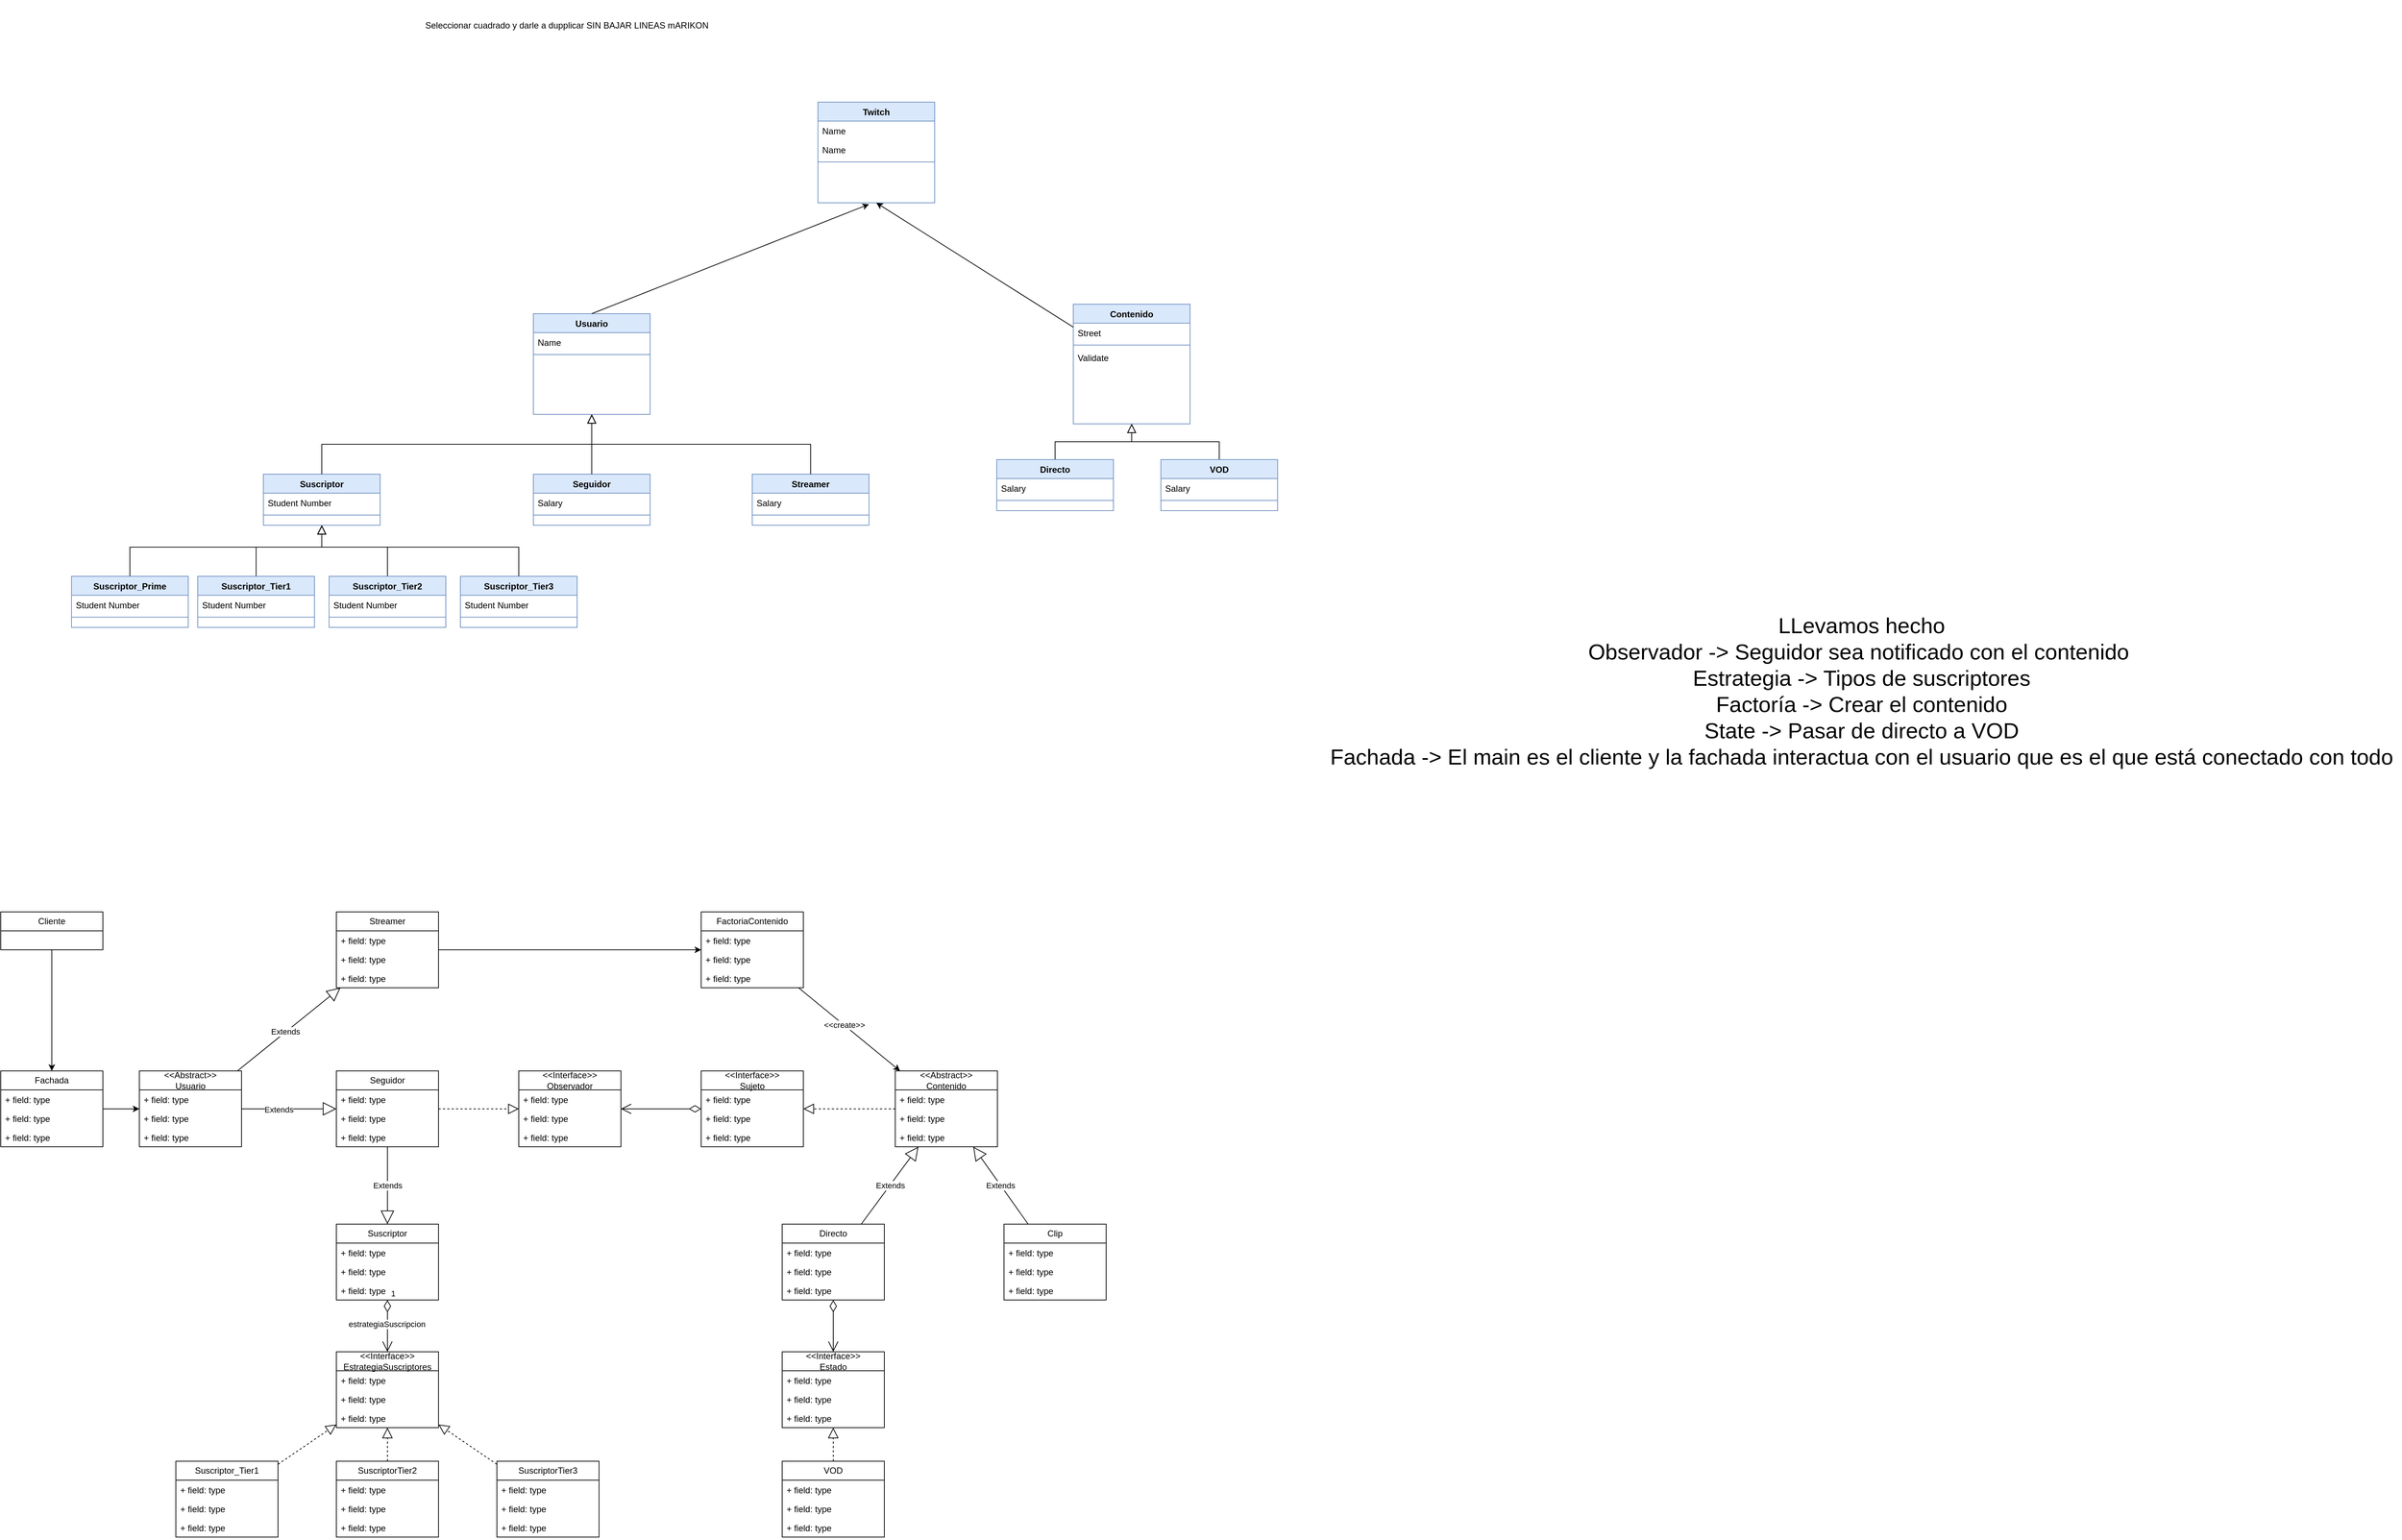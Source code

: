 <mxfile version="24.1.0" type="google">
  <diagram id="C5RBs43oDa-KdzZeNtuy" name="Version 1 Diagrama clases">
    <mxGraphModel grid="1" page="1" gridSize="10" guides="1" tooltips="1" connect="1" arrows="1" fold="1" pageScale="1" pageWidth="827" pageHeight="1169" math="0" shadow="0">
      <root>
        <mxCell id="WIyWlLk6GJQsqaUBKTNV-0" />
        <mxCell id="WIyWlLk6GJQsqaUBKTNV-1" parent="WIyWlLk6GJQsqaUBKTNV-0" />
        <mxCell id="zkfFHV4jXpPFQw0GAbJ--0" value="Usuario" style="swimlane;fontStyle=1;align=center;verticalAlign=top;childLayout=stackLayout;horizontal=1;startSize=26;horizontalStack=0;resizeParent=1;resizeLast=0;collapsible=1;marginBottom=0;rounded=0;shadow=0;strokeWidth=1;fillColor=#dae8fc;strokeColor=#6c8ebf;" vertex="1" parent="WIyWlLk6GJQsqaUBKTNV-1">
          <mxGeometry x="220" y="120" width="160" height="138" as="geometry">
            <mxRectangle x="230" y="140" width="160" height="26" as="alternateBounds" />
          </mxGeometry>
        </mxCell>
        <mxCell id="zkfFHV4jXpPFQw0GAbJ--1" value="Name" style="text;align=left;verticalAlign=top;spacingLeft=4;spacingRight=4;overflow=hidden;rotatable=0;points=[[0,0.5],[1,0.5]];portConstraint=eastwest;" vertex="1" parent="zkfFHV4jXpPFQw0GAbJ--0">
          <mxGeometry y="26" width="160" height="26" as="geometry" />
        </mxCell>
        <mxCell id="zkfFHV4jXpPFQw0GAbJ--4" value="" style="line;html=1;strokeWidth=1;align=left;verticalAlign=middle;spacingTop=-1;spacingLeft=3;spacingRight=3;rotatable=0;labelPosition=right;points=[];portConstraint=eastwest;fillColor=#dae8fc;strokeColor=#6c8ebf;" vertex="1" parent="zkfFHV4jXpPFQw0GAbJ--0">
          <mxGeometry y="52" width="160" height="8" as="geometry" />
        </mxCell>
        <mxCell id="zkfFHV4jXpPFQw0GAbJ--6" value="Suscriptor" style="swimlane;fontStyle=1;align=center;verticalAlign=top;childLayout=stackLayout;horizontal=1;startSize=26;horizontalStack=0;resizeParent=1;resizeLast=0;collapsible=1;marginBottom=0;rounded=0;shadow=0;strokeWidth=1;fillColor=#dae8fc;strokeColor=#6c8ebf;" vertex="1" parent="WIyWlLk6GJQsqaUBKTNV-1">
          <mxGeometry x="-150" y="340" width="160" height="70" as="geometry">
            <mxRectangle x="130" y="380" width="160" height="26" as="alternateBounds" />
          </mxGeometry>
        </mxCell>
        <mxCell id="zkfFHV4jXpPFQw0GAbJ--7" value="Student Number" style="text;align=left;verticalAlign=top;spacingLeft=4;spacingRight=4;overflow=hidden;rotatable=0;points=[[0,0.5],[1,0.5]];portConstraint=eastwest;" vertex="1" parent="zkfFHV4jXpPFQw0GAbJ--6">
          <mxGeometry y="26" width="160" height="26" as="geometry" />
        </mxCell>
        <mxCell id="zkfFHV4jXpPFQw0GAbJ--9" value="" style="line;html=1;strokeWidth=1;align=left;verticalAlign=middle;spacingTop=-1;spacingLeft=3;spacingRight=3;rotatable=0;labelPosition=right;points=[];portConstraint=eastwest;fillColor=#dae8fc;strokeColor=#6c8ebf;" vertex="1" parent="zkfFHV4jXpPFQw0GAbJ--6">
          <mxGeometry y="52" width="160" height="8" as="geometry" />
        </mxCell>
        <mxCell id="zkfFHV4jXpPFQw0GAbJ--12" value="" style="endArrow=block;endSize=10;endFill=0;shadow=0;strokeWidth=1;rounded=0;curved=0;edgeStyle=elbowEdgeStyle;elbow=vertical;" edge="1" parent="WIyWlLk6GJQsqaUBKTNV-1" source="zkfFHV4jXpPFQw0GAbJ--6" target="zkfFHV4jXpPFQw0GAbJ--0">
          <mxGeometry width="160" relative="1" as="geometry">
            <mxPoint x="200" y="203" as="sourcePoint" />
            <mxPoint x="200" y="203" as="targetPoint" />
          </mxGeometry>
        </mxCell>
        <mxCell id="zkfFHV4jXpPFQw0GAbJ--13" value="Streamer" style="swimlane;fontStyle=1;align=center;verticalAlign=top;childLayout=stackLayout;horizontal=1;startSize=26;horizontalStack=0;resizeParent=1;resizeLast=0;collapsible=1;marginBottom=0;rounded=0;shadow=0;strokeWidth=1;fillColor=#dae8fc;strokeColor=#6c8ebf;" vertex="1" parent="WIyWlLk6GJQsqaUBKTNV-1">
          <mxGeometry x="520" y="340" width="160" height="70" as="geometry">
            <mxRectangle x="340" y="380" width="170" height="26" as="alternateBounds" />
          </mxGeometry>
        </mxCell>
        <mxCell id="zkfFHV4jXpPFQw0GAbJ--14" value="Salary" style="text;align=left;verticalAlign=top;spacingLeft=4;spacingRight=4;overflow=hidden;rotatable=0;points=[[0,0.5],[1,0.5]];portConstraint=eastwest;" vertex="1" parent="zkfFHV4jXpPFQw0GAbJ--13">
          <mxGeometry y="26" width="160" height="26" as="geometry" />
        </mxCell>
        <mxCell id="zkfFHV4jXpPFQw0GAbJ--15" value="" style="line;html=1;strokeWidth=1;align=left;verticalAlign=middle;spacingTop=-1;spacingLeft=3;spacingRight=3;rotatable=0;labelPosition=right;points=[];portConstraint=eastwest;fillColor=#dae8fc;strokeColor=#6c8ebf;" vertex="1" parent="zkfFHV4jXpPFQw0GAbJ--13">
          <mxGeometry y="52" width="160" height="8" as="geometry" />
        </mxCell>
        <mxCell id="zkfFHV4jXpPFQw0GAbJ--17" value="Contenido" style="swimlane;fontStyle=1;align=center;verticalAlign=top;childLayout=stackLayout;horizontal=1;startSize=26;horizontalStack=0;resizeParent=1;resizeLast=0;collapsible=1;marginBottom=0;rounded=0;shadow=0;strokeWidth=1;fillColor=#dae8fc;strokeColor=#6c8ebf;" vertex="1" parent="WIyWlLk6GJQsqaUBKTNV-1">
          <mxGeometry x="960" y="107" width="160" height="164" as="geometry">
            <mxRectangle x="508" y="120" width="160" height="26" as="alternateBounds" />
          </mxGeometry>
        </mxCell>
        <mxCell id="zkfFHV4jXpPFQw0GAbJ--18" value="Street" style="text;align=left;verticalAlign=top;spacingLeft=4;spacingRight=4;overflow=hidden;rotatable=0;points=[[0,0.5],[1,0.5]];portConstraint=eastwest;" vertex="1" parent="zkfFHV4jXpPFQw0GAbJ--17">
          <mxGeometry y="26" width="160" height="26" as="geometry" />
        </mxCell>
        <mxCell id="zkfFHV4jXpPFQw0GAbJ--23" value="" style="line;html=1;strokeWidth=1;align=left;verticalAlign=middle;spacingTop=-1;spacingLeft=3;spacingRight=3;rotatable=0;labelPosition=right;points=[];portConstraint=eastwest;fillColor=#dae8fc;strokeColor=#6c8ebf;" vertex="1" parent="zkfFHV4jXpPFQw0GAbJ--17">
          <mxGeometry y="52" width="160" height="8" as="geometry" />
        </mxCell>
        <mxCell id="zkfFHV4jXpPFQw0GAbJ--24" value="Validate" style="text;align=left;verticalAlign=top;spacingLeft=4;spacingRight=4;overflow=hidden;rotatable=0;points=[[0,0.5],[1,0.5]];portConstraint=eastwest;" vertex="1" parent="zkfFHV4jXpPFQw0GAbJ--17">
          <mxGeometry y="60" width="160" height="26" as="geometry" />
        </mxCell>
        <mxCell id="wtWk-u43LNPENE6o88i3-4" value="&lt;div style=&quot;text-align: justify;&quot;&gt;&lt;span style=&quot;background-color: initial;&quot;&gt;Seleccionar cuadrado y darle a dupplicar SIN BAJAR LINEAS mARIKON&lt;/span&gt;&lt;/div&gt;" style="text;html=1;align=left;verticalAlign=middle;whiteSpace=wrap;rounded=0;" vertex="1" parent="WIyWlLk6GJQsqaUBKTNV-1">
          <mxGeometry x="70" y="-310" width="490" height="70" as="geometry" />
        </mxCell>
        <mxCell id="wtWk-u43LNPENE6o88i3-9" value="Seguidor" style="swimlane;fontStyle=1;align=center;verticalAlign=top;childLayout=stackLayout;horizontal=1;startSize=26;horizontalStack=0;resizeParent=1;resizeLast=0;collapsible=1;marginBottom=0;rounded=0;shadow=0;strokeWidth=1;fillColor=#dae8fc;strokeColor=#6c8ebf;" vertex="1" parent="WIyWlLk6GJQsqaUBKTNV-1">
          <mxGeometry x="220" y="340" width="160" height="70" as="geometry">
            <mxRectangle x="340" y="380" width="170" height="26" as="alternateBounds" />
          </mxGeometry>
        </mxCell>
        <mxCell id="wtWk-u43LNPENE6o88i3-10" value="Salary" style="text;align=left;verticalAlign=top;spacingLeft=4;spacingRight=4;overflow=hidden;rotatable=0;points=[[0,0.5],[1,0.5]];portConstraint=eastwest;" vertex="1" parent="wtWk-u43LNPENE6o88i3-9">
          <mxGeometry y="26" width="160" height="26" as="geometry" />
        </mxCell>
        <mxCell id="wtWk-u43LNPENE6o88i3-11" value="" style="line;html=1;strokeWidth=1;align=left;verticalAlign=middle;spacingTop=-1;spacingLeft=3;spacingRight=3;rotatable=0;labelPosition=right;points=[];portConstraint=eastwest;fillColor=#dae8fc;strokeColor=#6c8ebf;" vertex="1" parent="wtWk-u43LNPENE6o88i3-9">
          <mxGeometry y="52" width="160" height="8" as="geometry" />
        </mxCell>
        <mxCell id="zkfFHV4jXpPFQw0GAbJ--16" value="" style="endArrow=block;endSize=10;endFill=0;shadow=0;strokeWidth=1;rounded=0;curved=0;edgeStyle=elbowEdgeStyle;elbow=vertical;" edge="1" parent="WIyWlLk6GJQsqaUBKTNV-1" source="zkfFHV4jXpPFQw0GAbJ--13" target="zkfFHV4jXpPFQw0GAbJ--0">
          <mxGeometry width="160" relative="1" as="geometry">
            <mxPoint x="210" y="373" as="sourcePoint" />
            <mxPoint x="310" y="271" as="targetPoint" />
          </mxGeometry>
        </mxCell>
        <mxCell id="wtWk-u43LNPENE6o88i3-16" value="" style="endArrow=block;endSize=10;endFill=0;shadow=0;strokeWidth=1;rounded=0;curved=0;edgeStyle=elbowEdgeStyle;elbow=vertical;entryX=0.5;entryY=1;entryDx=0;entryDy=0;exitX=0.5;exitY=0;exitDx=0;exitDy=0;" edge="1" parent="WIyWlLk6GJQsqaUBKTNV-1" source="wtWk-u43LNPENE6o88i3-9" target="zkfFHV4jXpPFQw0GAbJ--0">
          <mxGeometry width="160" relative="1" as="geometry">
            <mxPoint x="504" y="412" as="sourcePoint" />
            <mxPoint x="310" y="310" as="targetPoint" />
            <Array as="points">
              <mxPoint x="300" y="330" />
            </Array>
          </mxGeometry>
        </mxCell>
        <mxCell id="wtWk-u43LNPENE6o88i3-24" style="edgeStyle=orthogonalEdgeStyle;rounded=0;orthogonalLoop=1;jettySize=auto;html=1;entryX=0.5;entryY=1;entryDx=0;entryDy=0;endArrow=block;endFill=0;endSize=10;" edge="1" parent="WIyWlLk6GJQsqaUBKTNV-1" source="wtWk-u43LNPENE6o88i3-18" target="zkfFHV4jXpPFQw0GAbJ--17">
          <mxGeometry relative="1" as="geometry" />
        </mxCell>
        <mxCell id="wtWk-u43LNPENE6o88i3-18" value="Directo" style="swimlane;fontStyle=1;align=center;verticalAlign=top;childLayout=stackLayout;horizontal=1;startSize=26;horizontalStack=0;resizeParent=1;resizeLast=0;collapsible=1;marginBottom=0;rounded=0;shadow=0;strokeWidth=1;fillColor=#dae8fc;strokeColor=#6c8ebf;" vertex="1" parent="WIyWlLk6GJQsqaUBKTNV-1">
          <mxGeometry x="855" y="320" width="160" height="70" as="geometry">
            <mxRectangle x="340" y="380" width="170" height="26" as="alternateBounds" />
          </mxGeometry>
        </mxCell>
        <mxCell id="wtWk-u43LNPENE6o88i3-19" value="Salary" style="text;align=left;verticalAlign=top;spacingLeft=4;spacingRight=4;overflow=hidden;rotatable=0;points=[[0,0.5],[1,0.5]];portConstraint=eastwest;" vertex="1" parent="wtWk-u43LNPENE6o88i3-18">
          <mxGeometry y="26" width="160" height="26" as="geometry" />
        </mxCell>
        <mxCell id="wtWk-u43LNPENE6o88i3-20" value="" style="line;html=1;strokeWidth=1;align=left;verticalAlign=middle;spacingTop=-1;spacingLeft=3;spacingRight=3;rotatable=0;labelPosition=right;points=[];portConstraint=eastwest;fillColor=#dae8fc;strokeColor=#6c8ebf;" vertex="1" parent="wtWk-u43LNPENE6o88i3-18">
          <mxGeometry y="52" width="160" height="8" as="geometry" />
        </mxCell>
        <mxCell id="wtWk-u43LNPENE6o88i3-27" style="edgeStyle=orthogonalEdgeStyle;rounded=0;orthogonalLoop=1;jettySize=auto;html=1;entryX=0.5;entryY=1;entryDx=0;entryDy=0;endSize=10;endArrow=block;endFill=0;" edge="1" parent="WIyWlLk6GJQsqaUBKTNV-1" source="wtWk-u43LNPENE6o88i3-21" target="zkfFHV4jXpPFQw0GAbJ--17">
          <mxGeometry relative="1" as="geometry" />
        </mxCell>
        <mxCell id="wtWk-u43LNPENE6o88i3-21" value="VOD" style="swimlane;fontStyle=1;align=center;verticalAlign=top;childLayout=stackLayout;horizontal=1;startSize=26;horizontalStack=0;resizeParent=1;resizeLast=0;collapsible=1;marginBottom=0;rounded=0;shadow=0;strokeWidth=1;fillColor=#dae8fc;strokeColor=#6c8ebf;" vertex="1" parent="WIyWlLk6GJQsqaUBKTNV-1">
          <mxGeometry x="1080" y="320" width="160" height="70" as="geometry">
            <mxRectangle x="340" y="380" width="170" height="26" as="alternateBounds" />
          </mxGeometry>
        </mxCell>
        <mxCell id="wtWk-u43LNPENE6o88i3-22" value="Salary" style="text;align=left;verticalAlign=top;spacingLeft=4;spacingRight=4;overflow=hidden;rotatable=0;points=[[0,0.5],[1,0.5]];portConstraint=eastwest;" vertex="1" parent="wtWk-u43LNPENE6o88i3-21">
          <mxGeometry y="26" width="160" height="26" as="geometry" />
        </mxCell>
        <mxCell id="wtWk-u43LNPENE6o88i3-23" value="" style="line;html=1;strokeWidth=1;align=left;verticalAlign=middle;spacingTop=-1;spacingLeft=3;spacingRight=3;rotatable=0;labelPosition=right;points=[];portConstraint=eastwest;fillColor=#dae8fc;strokeColor=#6c8ebf;" vertex="1" parent="wtWk-u43LNPENE6o88i3-21">
          <mxGeometry y="52" width="160" height="8" as="geometry" />
        </mxCell>
        <mxCell id="wtWk-u43LNPENE6o88i3-40" style="edgeStyle=orthogonalEdgeStyle;rounded=0;orthogonalLoop=1;jettySize=auto;html=1;entryX=0.5;entryY=1;entryDx=0;entryDy=0;endArrow=block;endFill=0;endSize=10;" edge="1" parent="WIyWlLk6GJQsqaUBKTNV-1" source="wtWk-u43LNPENE6o88i3-28" target="zkfFHV4jXpPFQw0GAbJ--6">
          <mxGeometry relative="1" as="geometry">
            <Array as="points">
              <mxPoint x="-160" y="440" />
              <mxPoint x="-70" y="440" />
            </Array>
          </mxGeometry>
        </mxCell>
        <mxCell id="wtWk-u43LNPENE6o88i3-28" value="Suscriptor_Tier1" style="swimlane;fontStyle=1;align=center;verticalAlign=top;childLayout=stackLayout;horizontal=1;startSize=26;horizontalStack=0;resizeParent=1;resizeLast=0;collapsible=1;marginBottom=0;rounded=0;shadow=0;strokeWidth=1;fillColor=#dae8fc;strokeColor=#6c8ebf;" vertex="1" parent="WIyWlLk6GJQsqaUBKTNV-1">
          <mxGeometry x="-240" y="480" width="160" height="70" as="geometry">
            <mxRectangle x="130" y="380" width="160" height="26" as="alternateBounds" />
          </mxGeometry>
        </mxCell>
        <mxCell id="wtWk-u43LNPENE6o88i3-29" value="Student Number" style="text;align=left;verticalAlign=top;spacingLeft=4;spacingRight=4;overflow=hidden;rotatable=0;points=[[0,0.5],[1,0.5]];portConstraint=eastwest;" vertex="1" parent="wtWk-u43LNPENE6o88i3-28">
          <mxGeometry y="26" width="160" height="26" as="geometry" />
        </mxCell>
        <mxCell id="wtWk-u43LNPENE6o88i3-30" value="" style="line;html=1;strokeWidth=1;align=left;verticalAlign=middle;spacingTop=-1;spacingLeft=3;spacingRight=3;rotatable=0;labelPosition=right;points=[];portConstraint=eastwest;fillColor=#dae8fc;strokeColor=#6c8ebf;" vertex="1" parent="wtWk-u43LNPENE6o88i3-28">
          <mxGeometry y="52" width="160" height="8" as="geometry" />
        </mxCell>
        <mxCell id="wtWk-u43LNPENE6o88i3-43" style="edgeStyle=orthogonalEdgeStyle;rounded=0;orthogonalLoop=1;jettySize=auto;html=1;entryX=0.5;entryY=1;entryDx=0;entryDy=0;endArrow=block;endFill=0;endSize=10;" edge="1" parent="WIyWlLk6GJQsqaUBKTNV-1" source="wtWk-u43LNPENE6o88i3-31" target="zkfFHV4jXpPFQw0GAbJ--6">
          <mxGeometry relative="1" as="geometry">
            <Array as="points">
              <mxPoint x="20" y="440" />
              <mxPoint x="-70" y="440" />
            </Array>
          </mxGeometry>
        </mxCell>
        <mxCell id="wtWk-u43LNPENE6o88i3-31" value="Suscriptor_Tier2" style="swimlane;fontStyle=1;align=center;verticalAlign=top;childLayout=stackLayout;horizontal=1;startSize=26;horizontalStack=0;resizeParent=1;resizeLast=0;collapsible=1;marginBottom=0;rounded=0;shadow=0;strokeWidth=1;fillColor=#dae8fc;strokeColor=#6c8ebf;" vertex="1" parent="WIyWlLk6GJQsqaUBKTNV-1">
          <mxGeometry x="-60" y="480" width="160" height="70" as="geometry">
            <mxRectangle x="130" y="380" width="160" height="26" as="alternateBounds" />
          </mxGeometry>
        </mxCell>
        <mxCell id="wtWk-u43LNPENE6o88i3-32" value="Student Number" style="text;align=left;verticalAlign=top;spacingLeft=4;spacingRight=4;overflow=hidden;rotatable=0;points=[[0,0.5],[1,0.5]];portConstraint=eastwest;" vertex="1" parent="wtWk-u43LNPENE6o88i3-31">
          <mxGeometry y="26" width="160" height="26" as="geometry" />
        </mxCell>
        <mxCell id="wtWk-u43LNPENE6o88i3-33" value="" style="line;html=1;strokeWidth=1;align=left;verticalAlign=middle;spacingTop=-1;spacingLeft=3;spacingRight=3;rotatable=0;labelPosition=right;points=[];portConstraint=eastwest;fillColor=#dae8fc;strokeColor=#6c8ebf;" vertex="1" parent="wtWk-u43LNPENE6o88i3-31">
          <mxGeometry y="52" width="160" height="8" as="geometry" />
        </mxCell>
        <mxCell id="wtWk-u43LNPENE6o88i3-44" style="edgeStyle=orthogonalEdgeStyle;rounded=0;orthogonalLoop=1;jettySize=auto;html=1;entryX=0.5;entryY=1;entryDx=0;entryDy=0;endSize=10;endArrow=block;endFill=0;" edge="1" parent="WIyWlLk6GJQsqaUBKTNV-1" source="wtWk-u43LNPENE6o88i3-34" target="zkfFHV4jXpPFQw0GAbJ--6">
          <mxGeometry relative="1" as="geometry">
            <Array as="points">
              <mxPoint x="200" y="440" />
              <mxPoint x="-70" y="440" />
            </Array>
          </mxGeometry>
        </mxCell>
        <mxCell id="wtWk-u43LNPENE6o88i3-34" value="Suscriptor_Tier3&#xa;" style="swimlane;fontStyle=1;align=center;verticalAlign=top;childLayout=stackLayout;horizontal=1;startSize=26;horizontalStack=0;resizeParent=1;resizeLast=0;collapsible=1;marginBottom=0;rounded=0;shadow=0;strokeWidth=1;fillColor=#dae8fc;strokeColor=#6c8ebf;" vertex="1" parent="WIyWlLk6GJQsqaUBKTNV-1">
          <mxGeometry x="120" y="480" width="160" height="70" as="geometry">
            <mxRectangle x="130" y="380" width="160" height="26" as="alternateBounds" />
          </mxGeometry>
        </mxCell>
        <mxCell id="wtWk-u43LNPENE6o88i3-35" value="Student Number" style="text;align=left;verticalAlign=top;spacingLeft=4;spacingRight=4;overflow=hidden;rotatable=0;points=[[0,0.5],[1,0.5]];portConstraint=eastwest;" vertex="1" parent="wtWk-u43LNPENE6o88i3-34">
          <mxGeometry y="26" width="160" height="26" as="geometry" />
        </mxCell>
        <mxCell id="wtWk-u43LNPENE6o88i3-36" value="" style="line;html=1;strokeWidth=1;align=left;verticalAlign=middle;spacingTop=-1;spacingLeft=3;spacingRight=3;rotatable=0;labelPosition=right;points=[];portConstraint=eastwest;fillColor=#dae8fc;strokeColor=#6c8ebf;" vertex="1" parent="wtWk-u43LNPENE6o88i3-34">
          <mxGeometry y="52" width="160" height="8" as="geometry" />
        </mxCell>
        <mxCell id="wtWk-u43LNPENE6o88i3-42" style="edgeStyle=orthogonalEdgeStyle;rounded=0;orthogonalLoop=1;jettySize=auto;html=1;entryX=0.5;entryY=1;entryDx=0;entryDy=0;endArrow=block;endFill=0;endSize=10;" edge="1" parent="WIyWlLk6GJQsqaUBKTNV-1" source="wtWk-u43LNPENE6o88i3-37" target="zkfFHV4jXpPFQw0GAbJ--6">
          <mxGeometry relative="1" as="geometry">
            <Array as="points">
              <mxPoint x="-333" y="440" />
              <mxPoint x="-70" y="440" />
            </Array>
          </mxGeometry>
        </mxCell>
        <mxCell id="wtWk-u43LNPENE6o88i3-37" value="Suscriptor_Prime" style="swimlane;fontStyle=1;align=center;verticalAlign=top;childLayout=stackLayout;horizontal=1;startSize=26;horizontalStack=0;resizeParent=1;resizeLast=0;collapsible=1;marginBottom=0;rounded=0;shadow=0;strokeWidth=1;fillColor=#dae8fc;strokeColor=#6c8ebf;" vertex="1" parent="WIyWlLk6GJQsqaUBKTNV-1">
          <mxGeometry x="-413" y="480" width="160" height="70" as="geometry">
            <mxRectangle x="130" y="380" width="160" height="26" as="alternateBounds" />
          </mxGeometry>
        </mxCell>
        <mxCell id="wtWk-u43LNPENE6o88i3-38" value="Student Number" style="text;align=left;verticalAlign=top;spacingLeft=4;spacingRight=4;overflow=hidden;rotatable=0;points=[[0,0.5],[1,0.5]];portConstraint=eastwest;" vertex="1" parent="wtWk-u43LNPENE6o88i3-37">
          <mxGeometry y="26" width="160" height="26" as="geometry" />
        </mxCell>
        <mxCell id="wtWk-u43LNPENE6o88i3-39" value="" style="line;html=1;strokeWidth=1;align=left;verticalAlign=middle;spacingTop=-1;spacingLeft=3;spacingRight=3;rotatable=0;labelPosition=right;points=[];portConstraint=eastwest;fillColor=#dae8fc;strokeColor=#6c8ebf;" vertex="1" parent="wtWk-u43LNPENE6o88i3-37">
          <mxGeometry y="52" width="160" height="8" as="geometry" />
        </mxCell>
        <mxCell id="wtWk-u43LNPENE6o88i3-45" value="Twitch" style="swimlane;fontStyle=1;align=center;verticalAlign=top;childLayout=stackLayout;horizontal=1;startSize=26;horizontalStack=0;resizeParent=1;resizeLast=0;collapsible=1;marginBottom=0;rounded=0;shadow=0;strokeWidth=1;fillColor=#dae8fc;strokeColor=#6c8ebf;" vertex="1" parent="WIyWlLk6GJQsqaUBKTNV-1">
          <mxGeometry x="610" y="-170" width="160" height="138" as="geometry">
            <mxRectangle x="230" y="140" width="160" height="26" as="alternateBounds" />
          </mxGeometry>
        </mxCell>
        <mxCell id="Gnyzxk7ypEsVAhJnKzlB-1" value="Name" style="text;align=left;verticalAlign=top;spacingLeft=4;spacingRight=4;overflow=hidden;rotatable=0;points=[[0,0.5],[1,0.5]];portConstraint=eastwest;" vertex="1" parent="wtWk-u43LNPENE6o88i3-45">
          <mxGeometry y="26" width="160" height="26" as="geometry" />
        </mxCell>
        <mxCell id="wtWk-u43LNPENE6o88i3-46" value="Name" style="text;align=left;verticalAlign=top;spacingLeft=4;spacingRight=4;overflow=hidden;rotatable=0;points=[[0,0.5],[1,0.5]];portConstraint=eastwest;" vertex="1" parent="wtWk-u43LNPENE6o88i3-45">
          <mxGeometry y="52" width="160" height="26" as="geometry" />
        </mxCell>
        <mxCell id="wtWk-u43LNPENE6o88i3-47" value="" style="line;html=1;strokeWidth=1;align=left;verticalAlign=middle;spacingTop=-1;spacingLeft=3;spacingRight=3;rotatable=0;labelPosition=right;points=[];portConstraint=eastwest;fillColor=#dae8fc;strokeColor=#6c8ebf;" vertex="1" parent="wtWk-u43LNPENE6o88i3-45">
          <mxGeometry y="78" width="160" height="8" as="geometry" />
        </mxCell>
        <mxCell id="Gnyzxk7ypEsVAhJnKzlB-2" value="" style="endArrow=classic;html=1;rounded=0;exitX=0.5;exitY=0;exitDx=0;exitDy=0;" edge="1" parent="WIyWlLk6GJQsqaUBKTNV-1" source="zkfFHV4jXpPFQw0GAbJ--0">
          <mxGeometry width="50" height="50" relative="1" as="geometry">
            <mxPoint x="590" y="200" as="sourcePoint" />
            <mxPoint x="680" y="-30" as="targetPoint" />
          </mxGeometry>
        </mxCell>
        <mxCell id="Gnyzxk7ypEsVAhJnKzlB-3" value="" style="endArrow=classic;html=1;rounded=0;entryX=0.5;entryY=1;entryDx=0;entryDy=0;" edge="1" parent="WIyWlLk6GJQsqaUBKTNV-1" source="zkfFHV4jXpPFQw0GAbJ--17" target="wtWk-u43LNPENE6o88i3-45">
          <mxGeometry width="50" height="50" relative="1" as="geometry">
            <mxPoint x="820" y="50" as="sourcePoint" />
            <mxPoint x="870" as="targetPoint" />
          </mxGeometry>
        </mxCell>
        <mxCell id="Rp60jFP55lLf9d_Ds6Hj-0" value="&amp;lt;&amp;lt;Abstract&amp;gt;&amp;gt;&lt;div&gt;Usuario&lt;/div&gt;" style="swimlane;fontStyle=0;childLayout=stackLayout;horizontal=1;startSize=26;fillColor=none;horizontalStack=0;resizeParent=1;resizeParentMax=0;resizeLast=0;collapsible=1;marginBottom=0;whiteSpace=wrap;html=1;" vertex="1" parent="WIyWlLk6GJQsqaUBKTNV-1">
          <mxGeometry x="-320" y="1158" width="140" height="104" as="geometry" />
        </mxCell>
        <mxCell id="Rp60jFP55lLf9d_Ds6Hj-1" value="+ field: type" style="text;strokeColor=none;fillColor=none;align=left;verticalAlign=top;spacingLeft=4;spacingRight=4;overflow=hidden;rotatable=0;points=[[0,0.5],[1,0.5]];portConstraint=eastwest;whiteSpace=wrap;html=1;" vertex="1" parent="Rp60jFP55lLf9d_Ds6Hj-0">
          <mxGeometry y="26" width="140" height="26" as="geometry" />
        </mxCell>
        <mxCell id="Rp60jFP55lLf9d_Ds6Hj-2" value="+ field: type" style="text;strokeColor=none;fillColor=none;align=left;verticalAlign=top;spacingLeft=4;spacingRight=4;overflow=hidden;rotatable=0;points=[[0,0.5],[1,0.5]];portConstraint=eastwest;whiteSpace=wrap;html=1;" vertex="1" parent="Rp60jFP55lLf9d_Ds6Hj-0">
          <mxGeometry y="52" width="140" height="26" as="geometry" />
        </mxCell>
        <mxCell id="Rp60jFP55lLf9d_Ds6Hj-3" value="+ field: type" style="text;strokeColor=none;fillColor=none;align=left;verticalAlign=top;spacingLeft=4;spacingRight=4;overflow=hidden;rotatable=0;points=[[0,0.5],[1,0.5]];portConstraint=eastwest;whiteSpace=wrap;html=1;" vertex="1" parent="Rp60jFP55lLf9d_Ds6Hj-0">
          <mxGeometry y="78" width="140" height="26" as="geometry" />
        </mxCell>
        <mxCell id="ZeizrtOZCKa5u0Ky9irK-5" value="&amp;lt;&amp;lt;Interface&amp;gt;&amp;gt;&lt;div&gt;Observador&lt;/div&gt;" style="swimlane;fontStyle=0;childLayout=stackLayout;horizontal=1;startSize=26;fillColor=none;horizontalStack=0;resizeParent=1;resizeParentMax=0;resizeLast=0;collapsible=1;marginBottom=0;whiteSpace=wrap;html=1;" vertex="1" parent="WIyWlLk6GJQsqaUBKTNV-1">
          <mxGeometry x="200" y="1158" width="140" height="104" as="geometry" />
        </mxCell>
        <mxCell id="ZeizrtOZCKa5u0Ky9irK-6" value="+ field: type" style="text;strokeColor=none;fillColor=none;align=left;verticalAlign=top;spacingLeft=4;spacingRight=4;overflow=hidden;rotatable=0;points=[[0,0.5],[1,0.5]];portConstraint=eastwest;whiteSpace=wrap;html=1;" vertex="1" parent="ZeizrtOZCKa5u0Ky9irK-5">
          <mxGeometry y="26" width="140" height="26" as="geometry" />
        </mxCell>
        <mxCell id="ZeizrtOZCKa5u0Ky9irK-7" value="+ field: type" style="text;strokeColor=none;fillColor=none;align=left;verticalAlign=top;spacingLeft=4;spacingRight=4;overflow=hidden;rotatable=0;points=[[0,0.5],[1,0.5]];portConstraint=eastwest;whiteSpace=wrap;html=1;" vertex="1" parent="ZeizrtOZCKa5u0Ky9irK-5">
          <mxGeometry y="52" width="140" height="26" as="geometry" />
        </mxCell>
        <mxCell id="ZeizrtOZCKa5u0Ky9irK-8" value="+ field: type" style="text;strokeColor=none;fillColor=none;align=left;verticalAlign=top;spacingLeft=4;spacingRight=4;overflow=hidden;rotatable=0;points=[[0,0.5],[1,0.5]];portConstraint=eastwest;whiteSpace=wrap;html=1;" vertex="1" parent="ZeizrtOZCKa5u0Ky9irK-5">
          <mxGeometry y="78" width="140" height="26" as="geometry" />
        </mxCell>
        <mxCell id="ZeizrtOZCKa5u0Ky9irK-9" value="Streamer" style="swimlane;fontStyle=0;childLayout=stackLayout;horizontal=1;startSize=26;fillColor=none;horizontalStack=0;resizeParent=1;resizeParentMax=0;resizeLast=0;collapsible=1;marginBottom=0;whiteSpace=wrap;html=1;" vertex="1" parent="WIyWlLk6GJQsqaUBKTNV-1">
          <mxGeometry x="-50" y="940" width="140" height="104" as="geometry" />
        </mxCell>
        <mxCell id="ZeizrtOZCKa5u0Ky9irK-10" value="+ field: type" style="text;strokeColor=none;fillColor=none;align=left;verticalAlign=top;spacingLeft=4;spacingRight=4;overflow=hidden;rotatable=0;points=[[0,0.5],[1,0.5]];portConstraint=eastwest;whiteSpace=wrap;html=1;" vertex="1" parent="ZeizrtOZCKa5u0Ky9irK-9">
          <mxGeometry y="26" width="140" height="26" as="geometry" />
        </mxCell>
        <mxCell id="ZeizrtOZCKa5u0Ky9irK-11" value="+ field: type" style="text;strokeColor=none;fillColor=none;align=left;verticalAlign=top;spacingLeft=4;spacingRight=4;overflow=hidden;rotatable=0;points=[[0,0.5],[1,0.5]];portConstraint=eastwest;whiteSpace=wrap;html=1;" vertex="1" parent="ZeizrtOZCKa5u0Ky9irK-9">
          <mxGeometry y="52" width="140" height="26" as="geometry" />
        </mxCell>
        <mxCell id="ZeizrtOZCKa5u0Ky9irK-12" value="+ field: type" style="text;strokeColor=none;fillColor=none;align=left;verticalAlign=top;spacingLeft=4;spacingRight=4;overflow=hidden;rotatable=0;points=[[0,0.5],[1,0.5]];portConstraint=eastwest;whiteSpace=wrap;html=1;" vertex="1" parent="ZeizrtOZCKa5u0Ky9irK-9">
          <mxGeometry y="78" width="140" height="26" as="geometry" />
        </mxCell>
        <mxCell id="Rp60jFP55lLf9d_Ds6Hj-8" value="Suscriptor" style="swimlane;fontStyle=0;childLayout=stackLayout;horizontal=1;startSize=26;fillColor=none;horizontalStack=0;resizeParent=1;resizeParentMax=0;resizeLast=0;collapsible=1;marginBottom=0;whiteSpace=wrap;html=1;" vertex="1" parent="WIyWlLk6GJQsqaUBKTNV-1">
          <mxGeometry x="-50" y="1368" width="140" height="104" as="geometry" />
        </mxCell>
        <mxCell id="Rp60jFP55lLf9d_Ds6Hj-9" value="+ field: type" style="text;strokeColor=none;fillColor=none;align=left;verticalAlign=top;spacingLeft=4;spacingRight=4;overflow=hidden;rotatable=0;points=[[0,0.5],[1,0.5]];portConstraint=eastwest;whiteSpace=wrap;html=1;" vertex="1" parent="Rp60jFP55lLf9d_Ds6Hj-8">
          <mxGeometry y="26" width="140" height="26" as="geometry" />
        </mxCell>
        <mxCell id="Rp60jFP55lLf9d_Ds6Hj-10" value="+ field: type" style="text;strokeColor=none;fillColor=none;align=left;verticalAlign=top;spacingLeft=4;spacingRight=4;overflow=hidden;rotatable=0;points=[[0,0.5],[1,0.5]];portConstraint=eastwest;whiteSpace=wrap;html=1;" vertex="1" parent="Rp60jFP55lLf9d_Ds6Hj-8">
          <mxGeometry y="52" width="140" height="26" as="geometry" />
        </mxCell>
        <mxCell id="Rp60jFP55lLf9d_Ds6Hj-11" value="+ field: type" style="text;strokeColor=none;fillColor=none;align=left;verticalAlign=top;spacingLeft=4;spacingRight=4;overflow=hidden;rotatable=0;points=[[0,0.5],[1,0.5]];portConstraint=eastwest;whiteSpace=wrap;html=1;" vertex="1" parent="Rp60jFP55lLf9d_Ds6Hj-8">
          <mxGeometry y="78" width="140" height="26" as="geometry" />
        </mxCell>
        <mxCell id="Rp60jFP55lLf9d_Ds6Hj-12" value="Seguidor" style="swimlane;fontStyle=0;childLayout=stackLayout;horizontal=1;startSize=26;fillColor=none;horizontalStack=0;resizeParent=1;resizeParentMax=0;resizeLast=0;collapsible=1;marginBottom=0;whiteSpace=wrap;html=1;" vertex="1" parent="WIyWlLk6GJQsqaUBKTNV-1">
          <mxGeometry x="-50" y="1158" width="140" height="104" as="geometry" />
        </mxCell>
        <mxCell id="Rp60jFP55lLf9d_Ds6Hj-13" value="+ field: type" style="text;strokeColor=none;fillColor=none;align=left;verticalAlign=top;spacingLeft=4;spacingRight=4;overflow=hidden;rotatable=0;points=[[0,0.5],[1,0.5]];portConstraint=eastwest;whiteSpace=wrap;html=1;" vertex="1" parent="Rp60jFP55lLf9d_Ds6Hj-12">
          <mxGeometry y="26" width="140" height="26" as="geometry" />
        </mxCell>
        <mxCell id="Rp60jFP55lLf9d_Ds6Hj-14" value="+ field: type" style="text;strokeColor=none;fillColor=none;align=left;verticalAlign=top;spacingLeft=4;spacingRight=4;overflow=hidden;rotatable=0;points=[[0,0.5],[1,0.5]];portConstraint=eastwest;whiteSpace=wrap;html=1;" vertex="1" parent="Rp60jFP55lLf9d_Ds6Hj-12">
          <mxGeometry y="52" width="140" height="26" as="geometry" />
        </mxCell>
        <mxCell id="Rp60jFP55lLf9d_Ds6Hj-15" value="+ field: type" style="text;strokeColor=none;fillColor=none;align=left;verticalAlign=top;spacingLeft=4;spacingRight=4;overflow=hidden;rotatable=0;points=[[0,0.5],[1,0.5]];portConstraint=eastwest;whiteSpace=wrap;html=1;" vertex="1" parent="Rp60jFP55lLf9d_Ds6Hj-12">
          <mxGeometry y="78" width="140" height="26" as="geometry" />
        </mxCell>
        <mxCell id="-gXoZR6Vu0K5DiKX9a4P-0" value="VOD" style="swimlane;fontStyle=0;childLayout=stackLayout;horizontal=1;startSize=26;fillColor=none;horizontalStack=0;resizeParent=1;resizeParentMax=0;resizeLast=0;collapsible=1;marginBottom=0;whiteSpace=wrap;html=1;" vertex="1" parent="WIyWlLk6GJQsqaUBKTNV-1">
          <mxGeometry x="561" y="1693" width="140" height="104" as="geometry" />
        </mxCell>
        <mxCell id="-gXoZR6Vu0K5DiKX9a4P-1" value="+ field: type" style="text;strokeColor=none;fillColor=none;align=left;verticalAlign=top;spacingLeft=4;spacingRight=4;overflow=hidden;rotatable=0;points=[[0,0.5],[1,0.5]];portConstraint=eastwest;whiteSpace=wrap;html=1;" vertex="1" parent="-gXoZR6Vu0K5DiKX9a4P-0">
          <mxGeometry y="26" width="140" height="26" as="geometry" />
        </mxCell>
        <mxCell id="-gXoZR6Vu0K5DiKX9a4P-2" value="+ field: type" style="text;strokeColor=none;fillColor=none;align=left;verticalAlign=top;spacingLeft=4;spacingRight=4;overflow=hidden;rotatable=0;points=[[0,0.5],[1,0.5]];portConstraint=eastwest;whiteSpace=wrap;html=1;" vertex="1" parent="-gXoZR6Vu0K5DiKX9a4P-0">
          <mxGeometry y="52" width="140" height="26" as="geometry" />
        </mxCell>
        <mxCell id="-gXoZR6Vu0K5DiKX9a4P-3" value="+ field: type" style="text;strokeColor=none;fillColor=none;align=left;verticalAlign=top;spacingLeft=4;spacingRight=4;overflow=hidden;rotatable=0;points=[[0,0.5],[1,0.5]];portConstraint=eastwest;whiteSpace=wrap;html=1;" vertex="1" parent="-gXoZR6Vu0K5DiKX9a4P-0">
          <mxGeometry y="78" width="140" height="26" as="geometry" />
        </mxCell>
        <mxCell id="Rp60jFP55lLf9d_Ds6Hj-20" value="Directo" style="swimlane;fontStyle=0;childLayout=stackLayout;horizontal=1;startSize=26;fillColor=none;horizontalStack=0;resizeParent=1;resizeParentMax=0;resizeLast=0;collapsible=1;marginBottom=0;whiteSpace=wrap;html=1;" vertex="1" parent="WIyWlLk6GJQsqaUBKTNV-1">
          <mxGeometry x="561" y="1368" width="140" height="104" as="geometry" />
        </mxCell>
        <mxCell id="Rp60jFP55lLf9d_Ds6Hj-21" value="+ field: type" style="text;strokeColor=none;fillColor=none;align=left;verticalAlign=top;spacingLeft=4;spacingRight=4;overflow=hidden;rotatable=0;points=[[0,0.5],[1,0.5]];portConstraint=eastwest;whiteSpace=wrap;html=1;" vertex="1" parent="Rp60jFP55lLf9d_Ds6Hj-20">
          <mxGeometry y="26" width="140" height="26" as="geometry" />
        </mxCell>
        <mxCell id="Rp60jFP55lLf9d_Ds6Hj-22" value="+ field: type" style="text;strokeColor=none;fillColor=none;align=left;verticalAlign=top;spacingLeft=4;spacingRight=4;overflow=hidden;rotatable=0;points=[[0,0.5],[1,0.5]];portConstraint=eastwest;whiteSpace=wrap;html=1;" vertex="1" parent="Rp60jFP55lLf9d_Ds6Hj-20">
          <mxGeometry y="52" width="140" height="26" as="geometry" />
        </mxCell>
        <mxCell id="Rp60jFP55lLf9d_Ds6Hj-23" value="+ field: type" style="text;strokeColor=none;fillColor=none;align=left;verticalAlign=top;spacingLeft=4;spacingRight=4;overflow=hidden;rotatable=0;points=[[0,0.5],[1,0.5]];portConstraint=eastwest;whiteSpace=wrap;html=1;" vertex="1" parent="Rp60jFP55lLf9d_Ds6Hj-20">
          <mxGeometry y="78" width="140" height="26" as="geometry" />
        </mxCell>
        <mxCell id="Rp60jFP55lLf9d_Ds6Hj-24" value="&amp;lt;&amp;lt;Interface&amp;gt;&amp;gt;&lt;div&gt;EstrategiaSuscriptores&lt;/div&gt;" style="swimlane;fontStyle=0;childLayout=stackLayout;horizontal=1;startSize=26;fillColor=none;horizontalStack=0;resizeParent=1;resizeParentMax=0;resizeLast=0;collapsible=1;marginBottom=0;whiteSpace=wrap;html=1;" vertex="1" parent="WIyWlLk6GJQsqaUBKTNV-1">
          <mxGeometry x="-50" y="1543" width="140" height="104" as="geometry" />
        </mxCell>
        <mxCell id="Rp60jFP55lLf9d_Ds6Hj-25" value="+ field: type" style="text;strokeColor=none;fillColor=none;align=left;verticalAlign=top;spacingLeft=4;spacingRight=4;overflow=hidden;rotatable=0;points=[[0,0.5],[1,0.5]];portConstraint=eastwest;whiteSpace=wrap;html=1;" vertex="1" parent="Rp60jFP55lLf9d_Ds6Hj-24">
          <mxGeometry y="26" width="140" height="26" as="geometry" />
        </mxCell>
        <mxCell id="Rp60jFP55lLf9d_Ds6Hj-26" value="+ field: type" style="text;strokeColor=none;fillColor=none;align=left;verticalAlign=top;spacingLeft=4;spacingRight=4;overflow=hidden;rotatable=0;points=[[0,0.5],[1,0.5]];portConstraint=eastwest;whiteSpace=wrap;html=1;" vertex="1" parent="Rp60jFP55lLf9d_Ds6Hj-24">
          <mxGeometry y="52" width="140" height="26" as="geometry" />
        </mxCell>
        <mxCell id="Rp60jFP55lLf9d_Ds6Hj-27" value="+ field: type" style="text;strokeColor=none;fillColor=none;align=left;verticalAlign=top;spacingLeft=4;spacingRight=4;overflow=hidden;rotatable=0;points=[[0,0.5],[1,0.5]];portConstraint=eastwest;whiteSpace=wrap;html=1;" vertex="1" parent="Rp60jFP55lLf9d_Ds6Hj-24">
          <mxGeometry y="78" width="140" height="26" as="geometry" />
        </mxCell>
        <mxCell id="Rp60jFP55lLf9d_Ds6Hj-28" value="FactoriaContenido" style="swimlane;fontStyle=0;childLayout=stackLayout;horizontal=1;startSize=26;fillColor=none;horizontalStack=0;resizeParent=1;resizeParentMax=0;resizeLast=0;collapsible=1;marginBottom=0;whiteSpace=wrap;html=1;" vertex="1" parent="WIyWlLk6GJQsqaUBKTNV-1">
          <mxGeometry x="450" y="940" width="140" height="104" as="geometry" />
        </mxCell>
        <mxCell id="Rp60jFP55lLf9d_Ds6Hj-29" value="+ field: type" style="text;strokeColor=none;fillColor=none;align=left;verticalAlign=top;spacingLeft=4;spacingRight=4;overflow=hidden;rotatable=0;points=[[0,0.5],[1,0.5]];portConstraint=eastwest;whiteSpace=wrap;html=1;" vertex="1" parent="Rp60jFP55lLf9d_Ds6Hj-28">
          <mxGeometry y="26" width="140" height="26" as="geometry" />
        </mxCell>
        <mxCell id="Rp60jFP55lLf9d_Ds6Hj-30" value="+ field: type" style="text;strokeColor=none;fillColor=none;align=left;verticalAlign=top;spacingLeft=4;spacingRight=4;overflow=hidden;rotatable=0;points=[[0,0.5],[1,0.5]];portConstraint=eastwest;whiteSpace=wrap;html=1;" vertex="1" parent="Rp60jFP55lLf9d_Ds6Hj-28">
          <mxGeometry y="52" width="140" height="26" as="geometry" />
        </mxCell>
        <mxCell id="Rp60jFP55lLf9d_Ds6Hj-31" value="+ field: type" style="text;strokeColor=none;fillColor=none;align=left;verticalAlign=top;spacingLeft=4;spacingRight=4;overflow=hidden;rotatable=0;points=[[0,0.5],[1,0.5]];portConstraint=eastwest;whiteSpace=wrap;html=1;" vertex="1" parent="Rp60jFP55lLf9d_Ds6Hj-28">
          <mxGeometry y="78" width="140" height="26" as="geometry" />
        </mxCell>
        <mxCell id="Rp60jFP55lLf9d_Ds6Hj-36" value="&lt;div&gt;&amp;lt;&amp;lt;Abstract&amp;gt;&amp;gt;&lt;/div&gt;Contenido" style="swimlane;fontStyle=0;childLayout=stackLayout;horizontal=1;startSize=26;fillColor=none;horizontalStack=0;resizeParent=1;resizeParentMax=0;resizeLast=0;collapsible=1;marginBottom=0;whiteSpace=wrap;html=1;" vertex="1" parent="WIyWlLk6GJQsqaUBKTNV-1">
          <mxGeometry x="716" y="1158" width="140" height="104" as="geometry" />
        </mxCell>
        <mxCell id="Rp60jFP55lLf9d_Ds6Hj-37" value="+ field: type" style="text;strokeColor=none;fillColor=none;align=left;verticalAlign=top;spacingLeft=4;spacingRight=4;overflow=hidden;rotatable=0;points=[[0,0.5],[1,0.5]];portConstraint=eastwest;whiteSpace=wrap;html=1;" vertex="1" parent="Rp60jFP55lLf9d_Ds6Hj-36">
          <mxGeometry y="26" width="140" height="26" as="geometry" />
        </mxCell>
        <mxCell id="Rp60jFP55lLf9d_Ds6Hj-38" value="+ field: type" style="text;strokeColor=none;fillColor=none;align=left;verticalAlign=top;spacingLeft=4;spacingRight=4;overflow=hidden;rotatable=0;points=[[0,0.5],[1,0.5]];portConstraint=eastwest;whiteSpace=wrap;html=1;" vertex="1" parent="Rp60jFP55lLf9d_Ds6Hj-36">
          <mxGeometry y="52" width="140" height="26" as="geometry" />
        </mxCell>
        <mxCell id="Rp60jFP55lLf9d_Ds6Hj-39" value="+ field: type" style="text;strokeColor=none;fillColor=none;align=left;verticalAlign=top;spacingLeft=4;spacingRight=4;overflow=hidden;rotatable=0;points=[[0,0.5],[1,0.5]];portConstraint=eastwest;whiteSpace=wrap;html=1;" vertex="1" parent="Rp60jFP55lLf9d_Ds6Hj-36">
          <mxGeometry y="78" width="140" height="26" as="geometry" />
        </mxCell>
        <mxCell id="Rp60jFP55lLf9d_Ds6Hj-47" value="" style="endArrow=classic;html=1;rounded=0;" edge="1" parent="WIyWlLk6GJQsqaUBKTNV-1" source="Rp60jFP55lLf9d_Ds6Hj-28" target="Rp60jFP55lLf9d_Ds6Hj-36">
          <mxGeometry width="50" height="50" relative="1" as="geometry">
            <mxPoint x="676" y="1308" as="sourcePoint" />
            <mxPoint x="726" y="1258" as="targetPoint" />
          </mxGeometry>
        </mxCell>
        <mxCell id="d__wnXd0oeU-rhoC9jx8-18" value="&amp;lt;&amp;lt;create&amp;gt;&amp;gt;" style="edgeLabel;html=1;align=center;verticalAlign=middle;resizable=0;points=[];" connectable="0" vertex="1" parent="Rp60jFP55lLf9d_Ds6Hj-47">
          <mxGeometry x="-0.111" relative="1" as="geometry">
            <mxPoint as="offset" />
          </mxGeometry>
        </mxCell>
        <mxCell id="Rp60jFP55lLf9d_Ds6Hj-48" value="Extends" style="endArrow=block;endSize=16;endFill=0;html=1;rounded=0;" edge="1" parent="WIyWlLk6GJQsqaUBKTNV-1" source="Rp60jFP55lLf9d_Ds6Hj-20" target="Rp60jFP55lLf9d_Ds6Hj-36">
          <mxGeometry width="160" relative="1" as="geometry">
            <mxPoint x="516" y="1498" as="sourcePoint" />
            <mxPoint x="676" y="1498" as="targetPoint" />
          </mxGeometry>
        </mxCell>
        <mxCell id="PiGYWIGsFIhyxQg92kTA-0" value="" style="endArrow=block;endSize=16;endFill=0;html=1;rounded=0;" edge="1" parent="WIyWlLk6GJQsqaUBKTNV-1" source="Rp60jFP55lLf9d_Ds6Hj-0" target="ZeizrtOZCKa5u0Ky9irK-9">
          <mxGeometry width="160" relative="1" as="geometry">
            <mxPoint x="-43" y="1576" as="sourcePoint" />
            <mxPoint x="140" y="1499" as="targetPoint" />
          </mxGeometry>
        </mxCell>
        <mxCell id="d__wnXd0oeU-rhoC9jx8-10" value="Extends" style="edgeLabel;html=1;align=center;verticalAlign=middle;resizable=0;points=[];" connectable="0" vertex="1" parent="PiGYWIGsFIhyxQg92kTA-0">
          <mxGeometry x="-0.071" y="1" relative="1" as="geometry">
            <mxPoint as="offset" />
          </mxGeometry>
        </mxCell>
        <mxCell id="PiGYWIGsFIhyxQg92kTA-1" value="" style="endArrow=block;endSize=16;endFill=0;html=1;rounded=0;" edge="1" parent="WIyWlLk6GJQsqaUBKTNV-1" source="Rp60jFP55lLf9d_Ds6Hj-0" target="Rp60jFP55lLf9d_Ds6Hj-12">
          <mxGeometry width="160" relative="1" as="geometry">
            <mxPoint x="-220" y="1223" as="sourcePoint" />
            <mxPoint x="-148" y="1299" as="targetPoint" />
          </mxGeometry>
        </mxCell>
        <mxCell id="d__wnXd0oeU-rhoC9jx8-11" value="Extends" style="edgeLabel;html=1;align=center;verticalAlign=middle;resizable=0;points=[];" connectable="0" vertex="1" parent="PiGYWIGsFIhyxQg92kTA-1">
          <mxGeometry x="-0.214" y="-1" relative="1" as="geometry">
            <mxPoint as="offset" />
          </mxGeometry>
        </mxCell>
        <mxCell id="PiGYWIGsFIhyxQg92kTA-2" value="Extends" style="endArrow=block;endSize=16;endFill=0;html=1;rounded=0;" edge="1" parent="WIyWlLk6GJQsqaUBKTNV-1" source="Rp60jFP55lLf9d_Ds6Hj-12" target="Rp60jFP55lLf9d_Ds6Hj-8">
          <mxGeometry width="160" relative="1" as="geometry">
            <mxPoint x="-200" y="1439" as="sourcePoint" />
            <mxPoint x="-267" y="1299" as="targetPoint" />
          </mxGeometry>
        </mxCell>
        <mxCell id="KTbkFF-nOPBfFq9-GjXJ-4" value="SuscriptorTier2" style="swimlane;fontStyle=0;childLayout=stackLayout;horizontal=1;startSize=26;fillColor=none;horizontalStack=0;resizeParent=1;resizeParentMax=0;resizeLast=0;collapsible=1;marginBottom=0;whiteSpace=wrap;html=1;" vertex="1" parent="WIyWlLk6GJQsqaUBKTNV-1">
          <mxGeometry x="-50" y="1693" width="140" height="104" as="geometry" />
        </mxCell>
        <mxCell id="KTbkFF-nOPBfFq9-GjXJ-5" value="+ field: type" style="text;strokeColor=none;fillColor=none;align=left;verticalAlign=top;spacingLeft=4;spacingRight=4;overflow=hidden;rotatable=0;points=[[0,0.5],[1,0.5]];portConstraint=eastwest;whiteSpace=wrap;html=1;" vertex="1" parent="KTbkFF-nOPBfFq9-GjXJ-4">
          <mxGeometry y="26" width="140" height="26" as="geometry" />
        </mxCell>
        <mxCell id="KTbkFF-nOPBfFq9-GjXJ-6" value="+ field: type" style="text;strokeColor=none;fillColor=none;align=left;verticalAlign=top;spacingLeft=4;spacingRight=4;overflow=hidden;rotatable=0;points=[[0,0.5],[1,0.5]];portConstraint=eastwest;whiteSpace=wrap;html=1;" vertex="1" parent="KTbkFF-nOPBfFq9-GjXJ-4">
          <mxGeometry y="52" width="140" height="26" as="geometry" />
        </mxCell>
        <mxCell id="KTbkFF-nOPBfFq9-GjXJ-7" value="+ field: type" style="text;strokeColor=none;fillColor=none;align=left;verticalAlign=top;spacingLeft=4;spacingRight=4;overflow=hidden;rotatable=0;points=[[0,0.5],[1,0.5]];portConstraint=eastwest;whiteSpace=wrap;html=1;" vertex="1" parent="KTbkFF-nOPBfFq9-GjXJ-4">
          <mxGeometry y="78" width="140" height="26" as="geometry" />
        </mxCell>
        <mxCell id="KTbkFF-nOPBfFq9-GjXJ-8" value="SuscriptorTier3" style="swimlane;fontStyle=0;childLayout=stackLayout;horizontal=1;startSize=26;fillColor=none;horizontalStack=0;resizeParent=1;resizeParentMax=0;resizeLast=0;collapsible=1;marginBottom=0;whiteSpace=wrap;html=1;" vertex="1" parent="WIyWlLk6GJQsqaUBKTNV-1">
          <mxGeometry x="170" y="1693" width="140" height="104" as="geometry" />
        </mxCell>
        <mxCell id="KTbkFF-nOPBfFq9-GjXJ-9" value="+ field: type" style="text;strokeColor=none;fillColor=none;align=left;verticalAlign=top;spacingLeft=4;spacingRight=4;overflow=hidden;rotatable=0;points=[[0,0.5],[1,0.5]];portConstraint=eastwest;whiteSpace=wrap;html=1;" vertex="1" parent="KTbkFF-nOPBfFq9-GjXJ-8">
          <mxGeometry y="26" width="140" height="26" as="geometry" />
        </mxCell>
        <mxCell id="KTbkFF-nOPBfFq9-GjXJ-10" value="+ field: type" style="text;strokeColor=none;fillColor=none;align=left;verticalAlign=top;spacingLeft=4;spacingRight=4;overflow=hidden;rotatable=0;points=[[0,0.5],[1,0.5]];portConstraint=eastwest;whiteSpace=wrap;html=1;" vertex="1" parent="KTbkFF-nOPBfFq9-GjXJ-8">
          <mxGeometry y="52" width="140" height="26" as="geometry" />
        </mxCell>
        <mxCell id="KTbkFF-nOPBfFq9-GjXJ-11" value="+ field: type" style="text;strokeColor=none;fillColor=none;align=left;verticalAlign=top;spacingLeft=4;spacingRight=4;overflow=hidden;rotatable=0;points=[[0,0.5],[1,0.5]];portConstraint=eastwest;whiteSpace=wrap;html=1;" vertex="1" parent="KTbkFF-nOPBfFq9-GjXJ-8">
          <mxGeometry y="78" width="140" height="26" as="geometry" />
        </mxCell>
        <mxCell id="KTbkFF-nOPBfFq9-GjXJ-16" value="Suscriptor_Tier1" style="swimlane;fontStyle=0;childLayout=stackLayout;horizontal=1;startSize=26;fillColor=none;horizontalStack=0;resizeParent=1;resizeParentMax=0;resizeLast=0;collapsible=1;marginBottom=0;whiteSpace=wrap;html=1;" vertex="1" parent="WIyWlLk6GJQsqaUBKTNV-1">
          <mxGeometry x="-270" y="1693" width="140" height="104" as="geometry" />
        </mxCell>
        <mxCell id="KTbkFF-nOPBfFq9-GjXJ-17" value="+ field: type" style="text;strokeColor=none;fillColor=none;align=left;verticalAlign=top;spacingLeft=4;spacingRight=4;overflow=hidden;rotatable=0;points=[[0,0.5],[1,0.5]];portConstraint=eastwest;whiteSpace=wrap;html=1;" vertex="1" parent="KTbkFF-nOPBfFq9-GjXJ-16">
          <mxGeometry y="26" width="140" height="26" as="geometry" />
        </mxCell>
        <mxCell id="KTbkFF-nOPBfFq9-GjXJ-18" value="+ field: type" style="text;strokeColor=none;fillColor=none;align=left;verticalAlign=top;spacingLeft=4;spacingRight=4;overflow=hidden;rotatable=0;points=[[0,0.5],[1,0.5]];portConstraint=eastwest;whiteSpace=wrap;html=1;" vertex="1" parent="KTbkFF-nOPBfFq9-GjXJ-16">
          <mxGeometry y="52" width="140" height="26" as="geometry" />
        </mxCell>
        <mxCell id="KTbkFF-nOPBfFq9-GjXJ-19" value="+ field: type" style="text;strokeColor=none;fillColor=none;align=left;verticalAlign=top;spacingLeft=4;spacingRight=4;overflow=hidden;rotatable=0;points=[[0,0.5],[1,0.5]];portConstraint=eastwest;whiteSpace=wrap;html=1;" vertex="1" parent="KTbkFF-nOPBfFq9-GjXJ-16">
          <mxGeometry y="78" width="140" height="26" as="geometry" />
        </mxCell>
        <mxCell id="KTbkFF-nOPBfFq9-GjXJ-20" value="" style="endArrow=block;dashed=1;endFill=0;endSize=12;html=1;rounded=0;" edge="1" parent="WIyWlLk6GJQsqaUBKTNV-1" source="KTbkFF-nOPBfFq9-GjXJ-16" target="Rp60jFP55lLf9d_Ds6Hj-24">
          <mxGeometry width="160" relative="1" as="geometry">
            <mxPoint x="-630" y="1703" as="sourcePoint" />
            <mxPoint x="-470" y="1703" as="targetPoint" />
          </mxGeometry>
        </mxCell>
        <mxCell id="KTbkFF-nOPBfFq9-GjXJ-21" value="" style="endArrow=block;dashed=1;endFill=0;endSize=12;html=1;rounded=0;" edge="1" parent="WIyWlLk6GJQsqaUBKTNV-1" source="KTbkFF-nOPBfFq9-GjXJ-4" target="Rp60jFP55lLf9d_Ds6Hj-24">
          <mxGeometry width="160" relative="1" as="geometry">
            <mxPoint x="-600" y="1683" as="sourcePoint" />
            <mxPoint x="-440" y="1683" as="targetPoint" />
          </mxGeometry>
        </mxCell>
        <mxCell id="PiGYWIGsFIhyxQg92kTA-3" value="1" style="endArrow=open;html=1;endSize=12;startArrow=diamondThin;startSize=14;startFill=0;edgeStyle=orthogonalEdgeStyle;align=left;verticalAlign=bottom;rounded=0;" edge="1" parent="WIyWlLk6GJQsqaUBKTNV-1" source="Rp60jFP55lLf9d_Ds6Hj-8" target="Rp60jFP55lLf9d_Ds6Hj-24">
          <mxGeometry x="-1" y="3" relative="1" as="geometry">
            <mxPoint x="-70" y="1663" as="sourcePoint" />
            <mxPoint x="90" y="1663" as="targetPoint" />
          </mxGeometry>
        </mxCell>
        <mxCell id="d__wnXd0oeU-rhoC9jx8-0" value="estrategiaSuscripcion" style="edgeLabel;html=1;align=center;verticalAlign=middle;resizable=0;points=[];" connectable="0" vertex="1" parent="PiGYWIGsFIhyxQg92kTA-3">
          <mxGeometry x="-0.07" y="-1" relative="1" as="geometry">
            <mxPoint as="offset" />
          </mxGeometry>
        </mxCell>
        <mxCell id="KTbkFF-nOPBfFq9-GjXJ-22" value="" style="endArrow=block;dashed=1;endFill=0;endSize=12;html=1;rounded=0;" edge="1" parent="WIyWlLk6GJQsqaUBKTNV-1" source="KTbkFF-nOPBfFq9-GjXJ-8" target="Rp60jFP55lLf9d_Ds6Hj-24">
          <mxGeometry width="160" relative="1" as="geometry">
            <mxPoint x="-490" y="1817" as="sourcePoint" />
            <mxPoint x="-380" y="1743" as="targetPoint" />
          </mxGeometry>
        </mxCell>
        <mxCell id="KTbkFF-nOPBfFq9-GjXJ-32" value="&amp;lt;&amp;lt;Interface&amp;gt;&amp;gt;&lt;div&gt;Sujeto&lt;/div&gt;" style="swimlane;fontStyle=0;childLayout=stackLayout;horizontal=1;startSize=26;fillColor=none;horizontalStack=0;resizeParent=1;resizeParentMax=0;resizeLast=0;collapsible=1;marginBottom=0;whiteSpace=wrap;html=1;" vertex="1" parent="WIyWlLk6GJQsqaUBKTNV-1">
          <mxGeometry x="450" y="1158" width="140" height="104" as="geometry" />
        </mxCell>
        <mxCell id="KTbkFF-nOPBfFq9-GjXJ-33" value="+ field: type" style="text;strokeColor=none;fillColor=none;align=left;verticalAlign=top;spacingLeft=4;spacingRight=4;overflow=hidden;rotatable=0;points=[[0,0.5],[1,0.5]];portConstraint=eastwest;whiteSpace=wrap;html=1;" vertex="1" parent="KTbkFF-nOPBfFq9-GjXJ-32">
          <mxGeometry y="26" width="140" height="26" as="geometry" />
        </mxCell>
        <mxCell id="KTbkFF-nOPBfFq9-GjXJ-34" value="+ field: type" style="text;strokeColor=none;fillColor=none;align=left;verticalAlign=top;spacingLeft=4;spacingRight=4;overflow=hidden;rotatable=0;points=[[0,0.5],[1,0.5]];portConstraint=eastwest;whiteSpace=wrap;html=1;" vertex="1" parent="KTbkFF-nOPBfFq9-GjXJ-32">
          <mxGeometry y="52" width="140" height="26" as="geometry" />
        </mxCell>
        <mxCell id="KTbkFF-nOPBfFq9-GjXJ-35" value="+ field: type" style="text;strokeColor=none;fillColor=none;align=left;verticalAlign=top;spacingLeft=4;spacingRight=4;overflow=hidden;rotatable=0;points=[[0,0.5],[1,0.5]];portConstraint=eastwest;whiteSpace=wrap;html=1;" vertex="1" parent="KTbkFF-nOPBfFq9-GjXJ-32">
          <mxGeometry y="78" width="140" height="26" as="geometry" />
        </mxCell>
        <mxCell id="KTbkFF-nOPBfFq9-GjXJ-36" value="" style="endArrow=open;html=1;endSize=12;startArrow=diamondThin;startSize=14;startFill=0;edgeStyle=orthogonalEdgeStyle;align=left;verticalAlign=bottom;rounded=0;" edge="1" parent="WIyWlLk6GJQsqaUBKTNV-1" source="KTbkFF-nOPBfFq9-GjXJ-32" target="ZeizrtOZCKa5u0Ky9irK-5">
          <mxGeometry x="-1" y="3" relative="1" as="geometry">
            <mxPoint x="410" y="1283" as="sourcePoint" />
            <mxPoint x="540" y="1343" as="targetPoint" />
          </mxGeometry>
        </mxCell>
        <mxCell id="KTbkFF-nOPBfFq9-GjXJ-37" value="" style="endArrow=block;dashed=1;endFill=0;endSize=12;html=1;rounded=0;" edge="1" parent="WIyWlLk6GJQsqaUBKTNV-1" source="Rp60jFP55lLf9d_Ds6Hj-36" target="KTbkFF-nOPBfFq9-GjXJ-32">
          <mxGeometry width="160" relative="1" as="geometry">
            <mxPoint x="444" y="1443.5" as="sourcePoint" />
            <mxPoint x="364" y="1396.5" as="targetPoint" />
          </mxGeometry>
        </mxCell>
        <mxCell id="PiGYWIGsFIhyxQg92kTA-4" value="" style="endArrow=block;dashed=1;endFill=0;endSize=12;html=1;rounded=0;" edge="1" parent="WIyWlLk6GJQsqaUBKTNV-1" source="Rp60jFP55lLf9d_Ds6Hj-12" target="ZeizrtOZCKa5u0Ky9irK-5">
          <mxGeometry width="160" relative="1" as="geometry">
            <mxPoint x="160" y="1420" as="sourcePoint" />
            <mxPoint x="240" y="1373" as="targetPoint" />
          </mxGeometry>
        </mxCell>
        <mxCell id="WW__oJGwRJIGE5YbdB8t-1" value="&lt;div style=&quot;font-size: 30px;&quot;&gt;&lt;font style=&quot;font-size: 30px;&quot;&gt;&lt;br&gt;&lt;/font&gt;&lt;/div&gt;" style="text;html=1;align=center;verticalAlign=middle;resizable=0;points=[];autosize=1;strokeColor=none;fillColor=none;" vertex="1" parent="WIyWlLk6GJQsqaUBKTNV-1">
          <mxGeometry x="1950" y="600" width="20" height="50" as="geometry" />
        </mxCell>
        <mxCell id="WW__oJGwRJIGE5YbdB8t-3" value="&lt;div&gt;&lt;font style=&quot;font-size: 50px;&quot;&gt;&lt;br&gt;&lt;/font&gt;&lt;/div&gt;" style="text;html=1;align=center;verticalAlign=middle;resizable=0;points=[];autosize=1;strokeColor=none;fillColor=none;" vertex="1" parent="WIyWlLk6GJQsqaUBKTNV-1">
          <mxGeometry x="1485" y="590" width="20" height="70" as="geometry" />
        </mxCell>
        <mxCell id="WW__oJGwRJIGE5YbdB8t-4" value="&lt;font style=&quot;font-size: 30px;&quot;&gt;LLevamos hecho&lt;br&gt;&lt;/font&gt;&lt;div style=&quot;font-size: 30px;&quot;&gt;&lt;font style=&quot;font-size: 30px;&quot;&gt;Observador -&amp;gt; Seguidor sea notificado con el contenido&amp;nbsp;&lt;/font&gt;&lt;/div&gt;&lt;div style=&quot;font-size: 30px;&quot;&gt;&lt;font style=&quot;font-size: 30px;&quot;&gt;Estrategia -&amp;gt; Tipos de suscriptores&lt;/font&gt;&lt;/div&gt;&lt;div style=&quot;font-size: 30px;&quot;&gt;&lt;font style=&quot;font-size: 30px;&quot;&gt;Factoría -&amp;gt; Crear el contenido&lt;/font&gt;&lt;/div&gt;&lt;div style=&quot;font-size: 30px;&quot;&gt;&lt;span style=&quot;background-color: initial;&quot;&gt;State -&amp;gt; Pasar de directo a VOD&lt;/span&gt;&lt;/div&gt;&lt;div style=&quot;font-size: 30px;&quot;&gt;&lt;div&gt;Fachada -&amp;gt; El main es el cliente y la fachada interactua con el usuario que es el que está conectado con todo&lt;/div&gt;&lt;div&gt;&lt;br&gt;&lt;/div&gt;&lt;/div&gt;" style="text;html=1;align=center;verticalAlign=middle;resizable=0;points=[];autosize=1;strokeColor=none;fillColor=none;" vertex="1" parent="WIyWlLk6GJQsqaUBKTNV-1">
          <mxGeometry x="1300" y="520" width="1480" height="270" as="geometry" />
        </mxCell>
        <mxCell id="d__wnXd0oeU-rhoC9jx8-1" value="Clip" style="swimlane;fontStyle=0;childLayout=stackLayout;horizontal=1;startSize=26;fillColor=none;horizontalStack=0;resizeParent=1;resizeParentMax=0;resizeLast=0;collapsible=1;marginBottom=0;whiteSpace=wrap;html=1;" vertex="1" parent="WIyWlLk6GJQsqaUBKTNV-1">
          <mxGeometry x="865" y="1368" width="140" height="104" as="geometry" />
        </mxCell>
        <mxCell id="d__wnXd0oeU-rhoC9jx8-2" value="+ field: type" style="text;strokeColor=none;fillColor=none;align=left;verticalAlign=top;spacingLeft=4;spacingRight=4;overflow=hidden;rotatable=0;points=[[0,0.5],[1,0.5]];portConstraint=eastwest;whiteSpace=wrap;html=1;" vertex="1" parent="d__wnXd0oeU-rhoC9jx8-1">
          <mxGeometry y="26" width="140" height="26" as="geometry" />
        </mxCell>
        <mxCell id="d__wnXd0oeU-rhoC9jx8-3" value="+ field: type" style="text;strokeColor=none;fillColor=none;align=left;verticalAlign=top;spacingLeft=4;spacingRight=4;overflow=hidden;rotatable=0;points=[[0,0.5],[1,0.5]];portConstraint=eastwest;whiteSpace=wrap;html=1;" vertex="1" parent="d__wnXd0oeU-rhoC9jx8-1">
          <mxGeometry y="52" width="140" height="26" as="geometry" />
        </mxCell>
        <mxCell id="d__wnXd0oeU-rhoC9jx8-4" value="+ field: type" style="text;strokeColor=none;fillColor=none;align=left;verticalAlign=top;spacingLeft=4;spacingRight=4;overflow=hidden;rotatable=0;points=[[0,0.5],[1,0.5]];portConstraint=eastwest;whiteSpace=wrap;html=1;" vertex="1" parent="d__wnXd0oeU-rhoC9jx8-1">
          <mxGeometry y="78" width="140" height="26" as="geometry" />
        </mxCell>
        <mxCell id="d__wnXd0oeU-rhoC9jx8-5" value="Extends" style="endArrow=block;endSize=16;endFill=0;html=1;rounded=0;" edge="1" parent="WIyWlLk6GJQsqaUBKTNV-1" source="d__wnXd0oeU-rhoC9jx8-1" target="Rp60jFP55lLf9d_Ds6Hj-36">
          <mxGeometry width="160" relative="1" as="geometry">
            <mxPoint x="679" y="1378" as="sourcePoint" />
            <mxPoint x="758" y="1272" as="targetPoint" />
          </mxGeometry>
        </mxCell>
        <mxCell id="WW__oJGwRJIGE5YbdB8t-13" value="&amp;lt;&amp;lt;Interface&amp;gt;&amp;gt;&lt;div&gt;Estado&lt;/div&gt;" style="swimlane;fontStyle=0;childLayout=stackLayout;horizontal=1;startSize=26;fillColor=none;horizontalStack=0;resizeParent=1;resizeParentMax=0;resizeLast=0;collapsible=1;marginBottom=0;whiteSpace=wrap;html=1;" vertex="1" parent="WIyWlLk6GJQsqaUBKTNV-1">
          <mxGeometry x="561" y="1543" width="140" height="104" as="geometry" />
        </mxCell>
        <mxCell id="WW__oJGwRJIGE5YbdB8t-14" value="+ field: type" style="text;strokeColor=none;fillColor=none;align=left;verticalAlign=top;spacingLeft=4;spacingRight=4;overflow=hidden;rotatable=0;points=[[0,0.5],[1,0.5]];portConstraint=eastwest;whiteSpace=wrap;html=1;" vertex="1" parent="WW__oJGwRJIGE5YbdB8t-13">
          <mxGeometry y="26" width="140" height="26" as="geometry" />
        </mxCell>
        <mxCell id="WW__oJGwRJIGE5YbdB8t-15" value="+ field: type" style="text;strokeColor=none;fillColor=none;align=left;verticalAlign=top;spacingLeft=4;spacingRight=4;overflow=hidden;rotatable=0;points=[[0,0.5],[1,0.5]];portConstraint=eastwest;whiteSpace=wrap;html=1;" vertex="1" parent="WW__oJGwRJIGE5YbdB8t-13">
          <mxGeometry y="52" width="140" height="26" as="geometry" />
        </mxCell>
        <mxCell id="WW__oJGwRJIGE5YbdB8t-16" value="+ field: type" style="text;strokeColor=none;fillColor=none;align=left;verticalAlign=top;spacingLeft=4;spacingRight=4;overflow=hidden;rotatable=0;points=[[0,0.5],[1,0.5]];portConstraint=eastwest;whiteSpace=wrap;html=1;" vertex="1" parent="WW__oJGwRJIGE5YbdB8t-13">
          <mxGeometry y="78" width="140" height="26" as="geometry" />
        </mxCell>
        <mxCell id="WW__oJGwRJIGE5YbdB8t-17" value="" style="endArrow=open;html=1;endSize=12;startArrow=diamondThin;startSize=14;startFill=0;edgeStyle=orthogonalEdgeStyle;align=left;verticalAlign=bottom;rounded=0;" edge="1" parent="WIyWlLk6GJQsqaUBKTNV-1" source="Rp60jFP55lLf9d_Ds6Hj-20" target="WW__oJGwRJIGE5YbdB8t-13">
          <mxGeometry x="-1" y="3" relative="1" as="geometry">
            <mxPoint x="430" y="1483" as="sourcePoint" />
            <mxPoint x="400" y="1363" as="targetPoint" />
          </mxGeometry>
        </mxCell>
        <mxCell id="WW__oJGwRJIGE5YbdB8t-18" value="" style="endArrow=block;dashed=1;endFill=0;endSize=12;html=1;rounded=0;" edge="1" parent="WIyWlLk6GJQsqaUBKTNV-1" source="-gXoZR6Vu0K5DiKX9a4P-0" target="WW__oJGwRJIGE5YbdB8t-13">
          <mxGeometry width="160" relative="1" as="geometry">
            <mxPoint x="640" y="1673" as="sourcePoint" />
            <mxPoint x="631" y="1553" as="targetPoint" />
          </mxGeometry>
        </mxCell>
        <mxCell id="WW__oJGwRJIGE5YbdB8t-19" value="" style="endArrow=classic;html=1;rounded=0;" edge="1" parent="WIyWlLk6GJQsqaUBKTNV-1" source="ZeizrtOZCKa5u0Ky9irK-9" target="Rp60jFP55lLf9d_Ds6Hj-28">
          <mxGeometry width="50" height="50" relative="1" as="geometry">
            <mxPoint x="250" y="993" as="sourcePoint" />
            <mxPoint x="300" y="943" as="targetPoint" />
          </mxGeometry>
        </mxCell>
        <mxCell id="d__wnXd0oeU-rhoC9jx8-6" value="Fachada" style="swimlane;fontStyle=0;childLayout=stackLayout;horizontal=1;startSize=26;fillColor=none;horizontalStack=0;resizeParent=1;resizeParentMax=0;resizeLast=0;collapsible=1;marginBottom=0;whiteSpace=wrap;html=1;" vertex="1" parent="WIyWlLk6GJQsqaUBKTNV-1">
          <mxGeometry x="-510" y="1158" width="140" height="104" as="geometry" />
        </mxCell>
        <mxCell id="d__wnXd0oeU-rhoC9jx8-7" value="+ field: type" style="text;strokeColor=none;fillColor=none;align=left;verticalAlign=top;spacingLeft=4;spacingRight=4;overflow=hidden;rotatable=0;points=[[0,0.5],[1,0.5]];portConstraint=eastwest;whiteSpace=wrap;html=1;" vertex="1" parent="d__wnXd0oeU-rhoC9jx8-6">
          <mxGeometry y="26" width="140" height="26" as="geometry" />
        </mxCell>
        <mxCell id="d__wnXd0oeU-rhoC9jx8-8" value="+ field: type" style="text;strokeColor=none;fillColor=none;align=left;verticalAlign=top;spacingLeft=4;spacingRight=4;overflow=hidden;rotatable=0;points=[[0,0.5],[1,0.5]];portConstraint=eastwest;whiteSpace=wrap;html=1;" vertex="1" parent="d__wnXd0oeU-rhoC9jx8-6">
          <mxGeometry y="52" width="140" height="26" as="geometry" />
        </mxCell>
        <mxCell id="d__wnXd0oeU-rhoC9jx8-9" value="+ field: type" style="text;strokeColor=none;fillColor=none;align=left;verticalAlign=top;spacingLeft=4;spacingRight=4;overflow=hidden;rotatable=0;points=[[0,0.5],[1,0.5]];portConstraint=eastwest;whiteSpace=wrap;html=1;" vertex="1" parent="d__wnXd0oeU-rhoC9jx8-6">
          <mxGeometry y="78" width="140" height="26" as="geometry" />
        </mxCell>
        <mxCell id="d__wnXd0oeU-rhoC9jx8-12" value="Cliente" style="swimlane;fontStyle=0;childLayout=stackLayout;horizontal=1;startSize=26;fillColor=none;horizontalStack=0;resizeParent=1;resizeParentMax=0;resizeLast=0;collapsible=1;marginBottom=0;whiteSpace=wrap;html=1;" vertex="1" parent="WIyWlLk6GJQsqaUBKTNV-1">
          <mxGeometry x="-510" y="940" width="140" height="52" as="geometry" />
        </mxCell>
        <mxCell id="d__wnXd0oeU-rhoC9jx8-16" value="" style="endArrow=classic;html=1;rounded=0;" edge="1" parent="WIyWlLk6GJQsqaUBKTNV-1" source="d__wnXd0oeU-rhoC9jx8-12" target="d__wnXd0oeU-rhoC9jx8-6">
          <mxGeometry width="50" height="50" relative="1" as="geometry">
            <mxPoint x="-430" y="1070" as="sourcePoint" />
            <mxPoint x="-70" y="1070" as="targetPoint" />
          </mxGeometry>
        </mxCell>
        <mxCell id="d__wnXd0oeU-rhoC9jx8-17" style="edgeStyle=orthogonalEdgeStyle;rounded=0;orthogonalLoop=1;jettySize=auto;html=1;" edge="1" parent="WIyWlLk6GJQsqaUBKTNV-1" source="d__wnXd0oeU-rhoC9jx8-6" target="Rp60jFP55lLf9d_Ds6Hj-0">
          <mxGeometry relative="1" as="geometry" />
        </mxCell>
      </root>
    </mxGraphModel>
  </diagram>
</mxfile>
